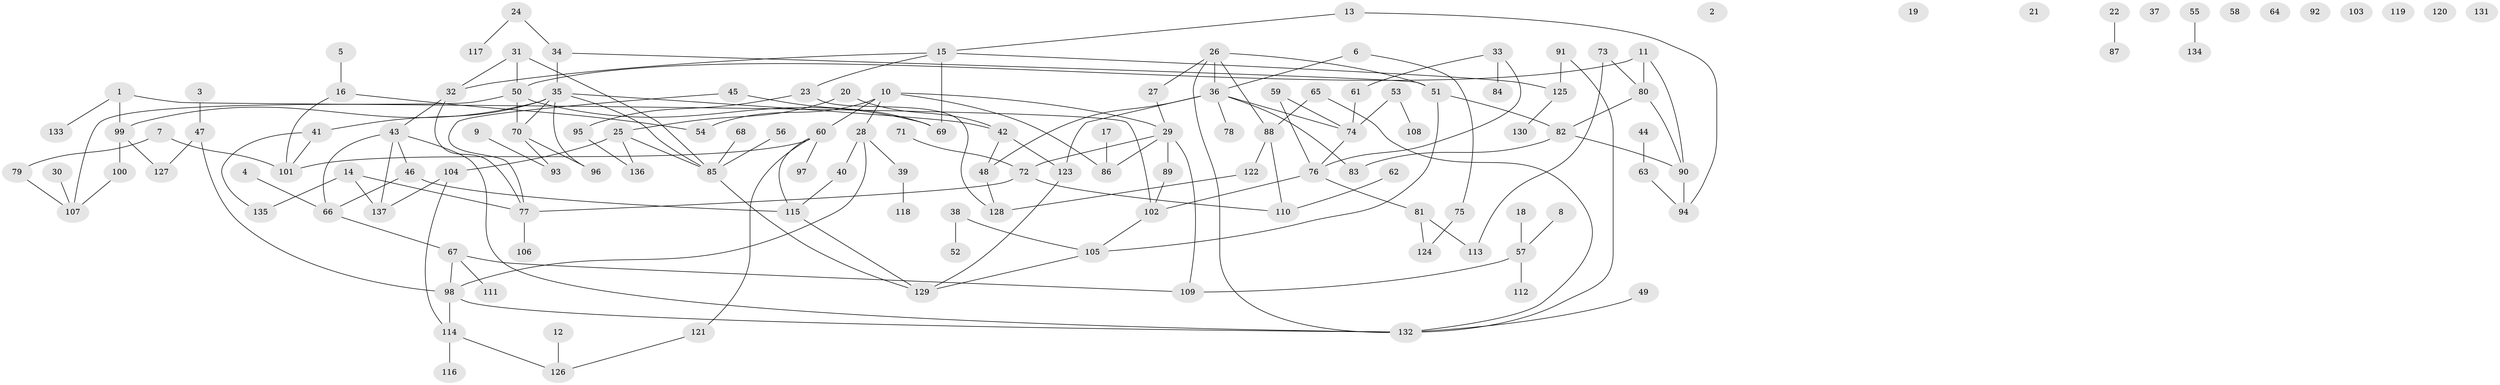 // coarse degree distribution, {13: 0.023255813953488372, 2: 0.13953488372093023, 7: 0.06976744186046512, 1: 0.20930232558139536, 9: 0.06976744186046512, 4: 0.18604651162790697, 5: 0.046511627906976744, 3: 0.23255813953488372, 6: 0.023255813953488372}
// Generated by graph-tools (version 1.1) at 2025/48/03/04/25 22:48:21]
// undirected, 137 vertices, 170 edges
graph export_dot {
  node [color=gray90,style=filled];
  1;
  2;
  3;
  4;
  5;
  6;
  7;
  8;
  9;
  10;
  11;
  12;
  13;
  14;
  15;
  16;
  17;
  18;
  19;
  20;
  21;
  22;
  23;
  24;
  25;
  26;
  27;
  28;
  29;
  30;
  31;
  32;
  33;
  34;
  35;
  36;
  37;
  38;
  39;
  40;
  41;
  42;
  43;
  44;
  45;
  46;
  47;
  48;
  49;
  50;
  51;
  52;
  53;
  54;
  55;
  56;
  57;
  58;
  59;
  60;
  61;
  62;
  63;
  64;
  65;
  66;
  67;
  68;
  69;
  70;
  71;
  72;
  73;
  74;
  75;
  76;
  77;
  78;
  79;
  80;
  81;
  82;
  83;
  84;
  85;
  86;
  87;
  88;
  89;
  90;
  91;
  92;
  93;
  94;
  95;
  96;
  97;
  98;
  99;
  100;
  101;
  102;
  103;
  104;
  105;
  106;
  107;
  108;
  109;
  110;
  111;
  112;
  113;
  114;
  115;
  116;
  117;
  118;
  119;
  120;
  121;
  122;
  123;
  124;
  125;
  126;
  127;
  128;
  129;
  130;
  131;
  132;
  133;
  134;
  135;
  136;
  137;
  1 -- 99;
  1 -- 102;
  1 -- 133;
  3 -- 47;
  4 -- 66;
  5 -- 16;
  6 -- 36;
  6 -- 75;
  7 -- 79;
  7 -- 101;
  8 -- 57;
  9 -- 93;
  10 -- 28;
  10 -- 29;
  10 -- 54;
  10 -- 60;
  10 -- 86;
  11 -- 50;
  11 -- 80;
  11 -- 90;
  12 -- 126;
  13 -- 15;
  13 -- 94;
  14 -- 77;
  14 -- 135;
  14 -- 137;
  15 -- 23;
  15 -- 32;
  15 -- 69;
  15 -- 125;
  16 -- 54;
  16 -- 101;
  17 -- 86;
  18 -- 57;
  20 -- 25;
  20 -- 42;
  22 -- 87;
  23 -- 95;
  23 -- 128;
  24 -- 34;
  24 -- 117;
  25 -- 85;
  25 -- 104;
  25 -- 136;
  26 -- 27;
  26 -- 36;
  26 -- 51;
  26 -- 88;
  26 -- 132;
  27 -- 29;
  28 -- 39;
  28 -- 40;
  28 -- 98;
  29 -- 72;
  29 -- 86;
  29 -- 89;
  29 -- 109;
  30 -- 107;
  31 -- 32;
  31 -- 50;
  31 -- 85;
  32 -- 43;
  32 -- 77;
  33 -- 61;
  33 -- 76;
  33 -- 84;
  34 -- 35;
  34 -- 51;
  35 -- 41;
  35 -- 42;
  35 -- 70;
  35 -- 85;
  35 -- 96;
  35 -- 99;
  36 -- 48;
  36 -- 74;
  36 -- 78;
  36 -- 83;
  36 -- 123;
  38 -- 52;
  38 -- 105;
  39 -- 118;
  40 -- 115;
  41 -- 101;
  41 -- 135;
  42 -- 48;
  42 -- 123;
  43 -- 46;
  43 -- 66;
  43 -- 132;
  43 -- 137;
  44 -- 63;
  45 -- 69;
  45 -- 77;
  46 -- 66;
  46 -- 115;
  47 -- 98;
  47 -- 127;
  48 -- 128;
  49 -- 132;
  50 -- 69;
  50 -- 70;
  50 -- 107;
  51 -- 82;
  51 -- 105;
  53 -- 74;
  53 -- 108;
  55 -- 134;
  56 -- 85;
  57 -- 109;
  57 -- 112;
  59 -- 74;
  59 -- 76;
  60 -- 97;
  60 -- 101;
  60 -- 115;
  60 -- 121;
  61 -- 74;
  62 -- 110;
  63 -- 94;
  65 -- 88;
  65 -- 132;
  66 -- 67;
  67 -- 98;
  67 -- 109;
  67 -- 111;
  68 -- 85;
  70 -- 93;
  70 -- 96;
  71 -- 72;
  72 -- 77;
  72 -- 110;
  73 -- 80;
  73 -- 113;
  74 -- 76;
  75 -- 124;
  76 -- 81;
  76 -- 102;
  77 -- 106;
  79 -- 107;
  80 -- 82;
  80 -- 90;
  81 -- 113;
  81 -- 124;
  82 -- 83;
  82 -- 90;
  85 -- 129;
  88 -- 110;
  88 -- 122;
  89 -- 102;
  90 -- 94;
  91 -- 125;
  91 -- 132;
  95 -- 136;
  98 -- 114;
  98 -- 132;
  99 -- 100;
  99 -- 127;
  100 -- 107;
  102 -- 105;
  104 -- 114;
  104 -- 137;
  105 -- 129;
  114 -- 116;
  114 -- 126;
  115 -- 129;
  121 -- 126;
  122 -- 128;
  123 -- 129;
  125 -- 130;
}
